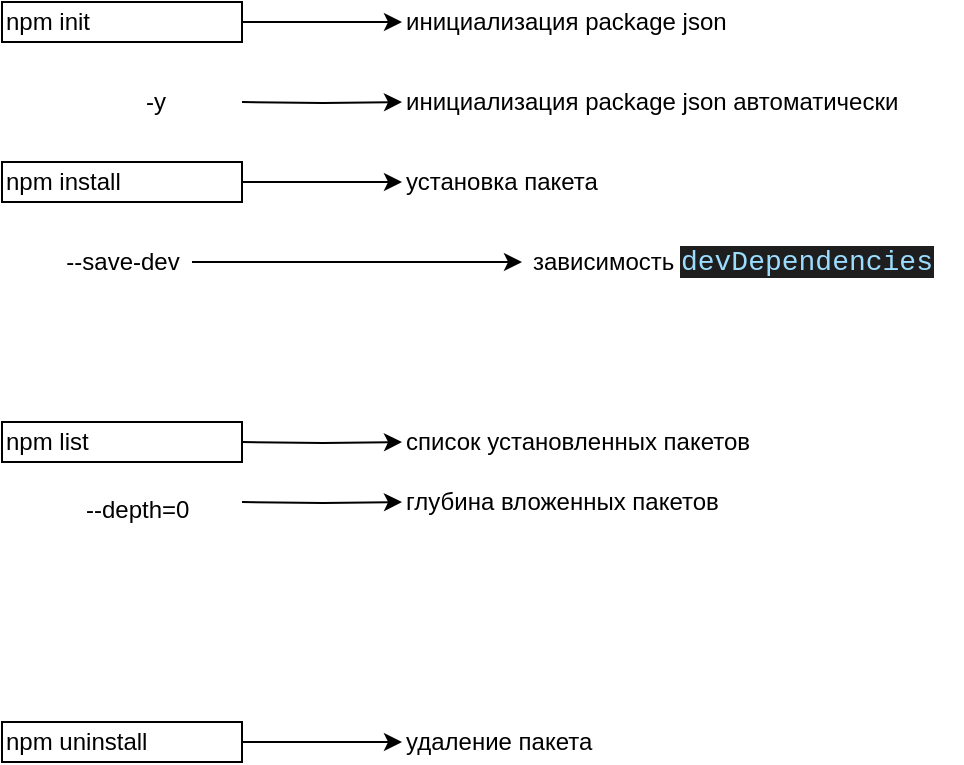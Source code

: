 <mxfile version="13.6.2" type="device"><diagram id="yl9nOYH0sTT6Fh87tGFZ" name="token"><mxGraphModel dx="1024" dy="592" grid="1" gridSize="10" guides="1" tooltips="1" connect="1" arrows="1" fold="1" page="1" pageScale="1" pageWidth="827" pageHeight="1169" math="0" shadow="0"><root><mxCell id="0"/><mxCell id="1" parent="0"/><mxCell id="i8Dqhd2-qiFlg8WtzB-V-3" value="" style="edgeStyle=orthogonalEdgeStyle;rounded=0;orthogonalLoop=1;jettySize=auto;html=1;" parent="1" source="i8Dqhd2-qiFlg8WtzB-V-1" target="i8Dqhd2-qiFlg8WtzB-V-2" edge="1"><mxGeometry relative="1" as="geometry"/></mxCell><mxCell id="i8Dqhd2-qiFlg8WtzB-V-1" value="npm install" style="rounded=0;whiteSpace=wrap;html=1;align=left;" parent="1" vertex="1"><mxGeometry x="40" y="120" width="120" height="20" as="geometry"/></mxCell><mxCell id="i8Dqhd2-qiFlg8WtzB-V-2" value="установка пакета" style="rounded=0;whiteSpace=wrap;html=1;align=left;strokeWidth=1;dashed=1;strokeColor=none;fillColor=none;" parent="1" vertex="1"><mxGeometry x="240" y="120" width="120" height="20" as="geometry"/></mxCell><mxCell id="i8Dqhd2-qiFlg8WtzB-V-4" value="" style="edgeStyle=orthogonalEdgeStyle;rounded=0;orthogonalLoop=1;jettySize=auto;html=1;" parent="1" source="i8Dqhd2-qiFlg8WtzB-V-5" target="i8Dqhd2-qiFlg8WtzB-V-6" edge="1"><mxGeometry relative="1" as="geometry"/></mxCell><mxCell id="i8Dqhd2-qiFlg8WtzB-V-5" value="npm uninstall" style="rounded=0;whiteSpace=wrap;html=1;align=left;" parent="1" vertex="1"><mxGeometry x="40" y="400" width="120" height="20" as="geometry"/></mxCell><mxCell id="i8Dqhd2-qiFlg8WtzB-V-6" value="удаление пакета" style="rounded=0;whiteSpace=wrap;html=1;align=left;strokeWidth=1;dashed=1;strokeColor=none;fillColor=none;" parent="1" vertex="1"><mxGeometry x="240" y="400" width="120" height="20" as="geometry"/></mxCell><mxCell id="i8Dqhd2-qiFlg8WtzB-V-8" value="" style="edgeStyle=orthogonalEdgeStyle;rounded=0;orthogonalLoop=1;jettySize=auto;html=1;" parent="1" source="i8Dqhd2-qiFlg8WtzB-V-9" target="i8Dqhd2-qiFlg8WtzB-V-10" edge="1"><mxGeometry relative="1" as="geometry"/></mxCell><mxCell id="i8Dqhd2-qiFlg8WtzB-V-9" value="npm init" style="rounded=0;whiteSpace=wrap;html=1;align=left;" parent="1" vertex="1"><mxGeometry x="40" y="40" width="120" height="20" as="geometry"/></mxCell><mxCell id="i8Dqhd2-qiFlg8WtzB-V-10" value="инициализация package json" style="rounded=0;whiteSpace=wrap;html=1;align=left;strokeWidth=1;dashed=1;strokeColor=none;fillColor=none;" parent="1" vertex="1"><mxGeometry x="240" y="40" width="180" height="20" as="geometry"/></mxCell><mxCell id="i8Dqhd2-qiFlg8WtzB-V-11" value="" style="edgeStyle=orthogonalEdgeStyle;rounded=0;orthogonalLoop=1;jettySize=auto;html=1;" parent="1" target="i8Dqhd2-qiFlg8WtzB-V-13" edge="1"><mxGeometry relative="1" as="geometry"><mxPoint x="160" y="90" as="sourcePoint"/></mxGeometry></mxCell><mxCell id="i8Dqhd2-qiFlg8WtzB-V-13" value="инициализация package json автоматически" style="rounded=0;whiteSpace=wrap;html=1;align=left;strokeWidth=1;dashed=1;strokeColor=none;fillColor=none;" parent="1" vertex="1"><mxGeometry x="240" y="80" width="280" height="20" as="geometry"/></mxCell><mxCell id="i8Dqhd2-qiFlg8WtzB-V-15" value="" style="edgeStyle=orthogonalEdgeStyle;rounded=0;orthogonalLoop=1;jettySize=auto;html=1;" parent="1" source="i8Dqhd2-qiFlg8WtzB-V-14" edge="1"><mxGeometry relative="1" as="geometry"><mxPoint x="300" y="170" as="targetPoint"/></mxGeometry></mxCell><mxCell id="i8Dqhd2-qiFlg8WtzB-V-14" value="--save-dev" style="text;html=1;align=center;verticalAlign=middle;resizable=0;points=[];autosize=1;" parent="1" vertex="1"><mxGeometry x="65" y="160" width="70" height="20" as="geometry"/></mxCell><mxCell id="i8Dqhd2-qiFlg8WtzB-V-16" value="зависимость&amp;nbsp;&lt;span style=&quot;color: rgb(156 , 220 , 254) ; background-color: rgb(30 , 30 , 30) ; font-family: &amp;#34;consolas&amp;#34; , &amp;#34;courier new&amp;#34; , monospace ; font-size: 14px&quot;&gt;devDependencies&lt;/span&gt;" style="text;html=1;align=center;verticalAlign=middle;resizable=0;points=[];autosize=1;" parent="1" vertex="1"><mxGeometry x="300" y="160" width="210" height="20" as="geometry"/></mxCell><mxCell id="i8Dqhd2-qiFlg8WtzB-V-17" value="-y" style="text;html=1;align=left;verticalAlign=middle;resizable=0;points=[];autosize=1;" parent="1" vertex="1"><mxGeometry x="110" y="80" width="30" height="20" as="geometry"/></mxCell><mxCell id="Yy0Wr0dB9lk2D3HqZXYD-1" value="npm list&amp;nbsp;" style="rounded=0;whiteSpace=wrap;html=1;align=left;" vertex="1" parent="1"><mxGeometry x="40" y="250" width="120" height="20" as="geometry"/></mxCell><mxCell id="Yy0Wr0dB9lk2D3HqZXYD-2" value="" style="edgeStyle=orthogonalEdgeStyle;rounded=0;orthogonalLoop=1;jettySize=auto;html=1;" edge="1" parent="1" target="Yy0Wr0dB9lk2D3HqZXYD-3"><mxGeometry relative="1" as="geometry"><mxPoint x="160" y="260" as="sourcePoint"/></mxGeometry></mxCell><mxCell id="Yy0Wr0dB9lk2D3HqZXYD-3" value="список установленных пакетов" style="rounded=0;whiteSpace=wrap;html=1;align=left;strokeWidth=1;dashed=1;strokeColor=none;fillColor=none;" vertex="1" parent="1"><mxGeometry x="240" y="250" width="230" height="20" as="geometry"/></mxCell><mxCell id="Yy0Wr0dB9lk2D3HqZXYD-4" value="--depth=0" style="text;whiteSpace=wrap;html=1;" vertex="1" parent="1"><mxGeometry x="80" y="280" width="80" height="30" as="geometry"/></mxCell><mxCell id="Yy0Wr0dB9lk2D3HqZXYD-5" value="" style="edgeStyle=orthogonalEdgeStyle;rounded=0;orthogonalLoop=1;jettySize=auto;html=1;" edge="1" parent="1" target="Yy0Wr0dB9lk2D3HqZXYD-6"><mxGeometry relative="1" as="geometry"><mxPoint x="160" y="290" as="sourcePoint"/></mxGeometry></mxCell><mxCell id="Yy0Wr0dB9lk2D3HqZXYD-6" value="глубина вложенных пакетов" style="rounded=0;whiteSpace=wrap;html=1;align=left;strokeWidth=1;dashed=1;strokeColor=none;fillColor=none;" vertex="1" parent="1"><mxGeometry x="240" y="280" width="280" height="20" as="geometry"/></mxCell></root></mxGraphModel></diagram></mxfile>